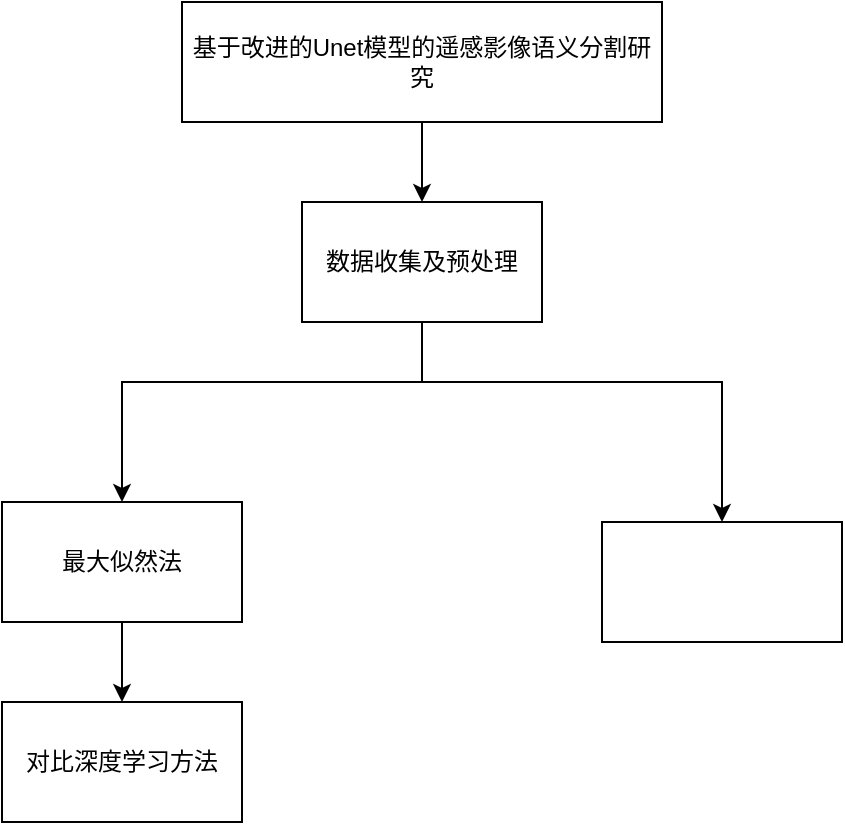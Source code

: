 <mxfile version="18.1.3" type="github">
  <diagram id="C5RBs43oDa-KdzZeNtuy" name="Page-1">
    <mxGraphModel dx="744" dy="561" grid="1" gridSize="10" guides="1" tooltips="1" connect="1" arrows="1" fold="1" page="1" pageScale="1" pageWidth="827" pageHeight="1169" math="0" shadow="0">
      <root>
        <mxCell id="WIyWlLk6GJQsqaUBKTNV-0" />
        <mxCell id="WIyWlLk6GJQsqaUBKTNV-1" parent="WIyWlLk6GJQsqaUBKTNV-0" />
        <mxCell id="QG0IOspcoaKyUOCWfwK5-2" value="" style="edgeStyle=orthogonalEdgeStyle;rounded=0;orthogonalLoop=1;jettySize=auto;html=1;" edge="1" parent="WIyWlLk6GJQsqaUBKTNV-1" source="QG0IOspcoaKyUOCWfwK5-8" target="QG0IOspcoaKyUOCWfwK5-9">
          <mxGeometry relative="1" as="geometry">
            <mxPoint x="120" y="100" as="sourcePoint" />
            <mxPoint x="340" y="140" as="targetPoint" />
          </mxGeometry>
        </mxCell>
        <mxCell id="QG0IOspcoaKyUOCWfwK5-8" value="基于改进的Unet模型的遥感影像语义分割研究" style="rounded=0;whiteSpace=wrap;html=1;" vertex="1" parent="WIyWlLk6GJQsqaUBKTNV-1">
          <mxGeometry x="220" y="50" width="240" height="60" as="geometry" />
        </mxCell>
        <mxCell id="QG0IOspcoaKyUOCWfwK5-11" style="edgeStyle=orthogonalEdgeStyle;rounded=0;orthogonalLoop=1;jettySize=auto;html=1;" edge="1" parent="WIyWlLk6GJQsqaUBKTNV-1" source="QG0IOspcoaKyUOCWfwK5-9">
          <mxGeometry relative="1" as="geometry">
            <mxPoint x="490" y="310" as="targetPoint" />
            <Array as="points">
              <mxPoint x="340" y="240" />
              <mxPoint x="490" y="240" />
            </Array>
          </mxGeometry>
        </mxCell>
        <mxCell id="QG0IOspcoaKyUOCWfwK5-12" style="edgeStyle=orthogonalEdgeStyle;rounded=0;orthogonalLoop=1;jettySize=auto;html=1;entryX=0.5;entryY=0;entryDx=0;entryDy=0;" edge="1" parent="WIyWlLk6GJQsqaUBKTNV-1" source="QG0IOspcoaKyUOCWfwK5-9" target="QG0IOspcoaKyUOCWfwK5-13">
          <mxGeometry relative="1" as="geometry">
            <mxPoint x="190" y="310" as="targetPoint" />
            <Array as="points">
              <mxPoint x="340" y="240" />
              <mxPoint x="190" y="240" />
            </Array>
          </mxGeometry>
        </mxCell>
        <mxCell id="QG0IOspcoaKyUOCWfwK5-9" value="数据收集及预处理" style="rounded=0;whiteSpace=wrap;html=1;" vertex="1" parent="WIyWlLk6GJQsqaUBKTNV-1">
          <mxGeometry x="280" y="150" width="120" height="60" as="geometry" />
        </mxCell>
        <mxCell id="QG0IOspcoaKyUOCWfwK5-16" value="" style="edgeStyle=orthogonalEdgeStyle;rounded=0;orthogonalLoop=1;jettySize=auto;html=1;" edge="1" parent="WIyWlLk6GJQsqaUBKTNV-1" source="QG0IOspcoaKyUOCWfwK5-13" target="QG0IOspcoaKyUOCWfwK5-15">
          <mxGeometry relative="1" as="geometry" />
        </mxCell>
        <mxCell id="QG0IOspcoaKyUOCWfwK5-13" value="最大似然法" style="rounded=0;whiteSpace=wrap;html=1;" vertex="1" parent="WIyWlLk6GJQsqaUBKTNV-1">
          <mxGeometry x="130" y="300" width="120" height="60" as="geometry" />
        </mxCell>
        <mxCell id="QG0IOspcoaKyUOCWfwK5-14" value="" style="rounded=0;whiteSpace=wrap;html=1;" vertex="1" parent="WIyWlLk6GJQsqaUBKTNV-1">
          <mxGeometry x="430" y="310" width="120" height="60" as="geometry" />
        </mxCell>
        <mxCell id="QG0IOspcoaKyUOCWfwK5-15" value="对比深度学习方法" style="whiteSpace=wrap;html=1;rounded=0;" vertex="1" parent="WIyWlLk6GJQsqaUBKTNV-1">
          <mxGeometry x="130" y="400" width="120" height="60" as="geometry" />
        </mxCell>
      </root>
    </mxGraphModel>
  </diagram>
</mxfile>
